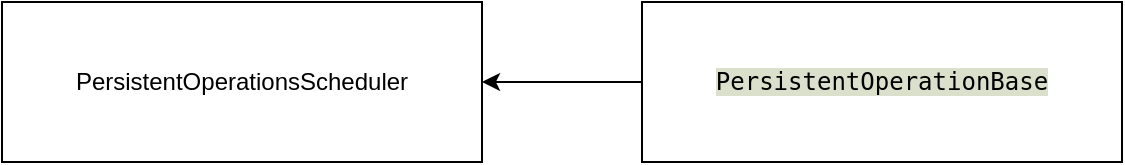 <mxfile version="13.6.5">
    <diagram id="4KKgbGIhHpPV7CC1llcz" name="Page-1">
        <mxGraphModel dx="968" dy="522" grid="1" gridSize="10" guides="1" tooltips="1" connect="1" arrows="1" fold="1" page="1" pageScale="1" pageWidth="827" pageHeight="1169" math="0" shadow="0">
            <root>
                <mxCell id="0"/>
                <mxCell id="1" parent="0"/>
                <mxCell id="2" value="PersistentOperationsScheduler" style="rounded=0;whiteSpace=wrap;html=1;" vertex="1" parent="1">
                    <mxGeometry x="160" y="120" width="240" height="80" as="geometry"/>
                </mxCell>
                <mxCell id="3" value="&lt;pre style=&quot;background-color: rgb(255 , 255 , 255) ; font-family: &amp;#34;jetbrains mono&amp;#34; , monospace ; font-size: 9pt&quot;&gt;&lt;span style=&quot;background-color: #dbe0cc&quot;&gt;PersistentOperationBase&lt;/span&gt;&lt;/pre&gt;" style="rounded=0;whiteSpace=wrap;html=1;" vertex="1" parent="1">
                    <mxGeometry x="480" y="120" width="240" height="80" as="geometry"/>
                </mxCell>
                <mxCell id="4" value="" style="endArrow=classic;html=1;entryX=1;entryY=0.5;entryDx=0;entryDy=0;exitX=0;exitY=0.5;exitDx=0;exitDy=0;" edge="1" parent="1" source="3" target="2">
                    <mxGeometry width="50" height="50" relative="1" as="geometry">
                        <mxPoint x="470" y="300" as="sourcePoint"/>
                        <mxPoint x="520" y="250" as="targetPoint"/>
                    </mxGeometry>
                </mxCell>
            </root>
        </mxGraphModel>
    </diagram>
</mxfile>